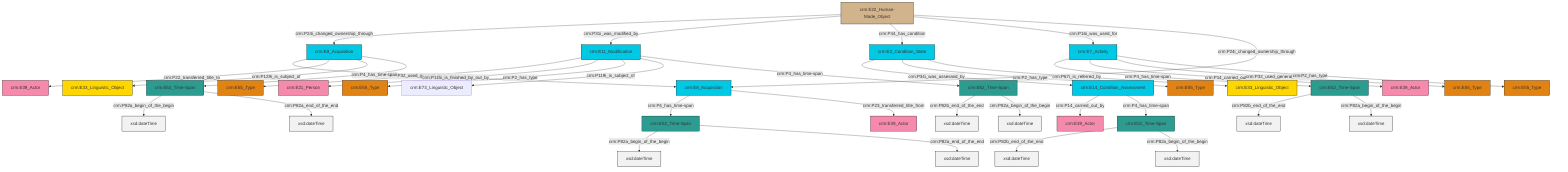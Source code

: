 graph TD
classDef Literal fill:#f2f2f2,stroke:#000000;
classDef CRM_Entity fill:#FFFFFF,stroke:#000000;
classDef Temporal_Entity fill:#00C9E6, stroke:#000000;
classDef Type fill:#E18312, stroke:#000000;
classDef Time-Span fill:#2C9C91, stroke:#000000;
classDef Appellation fill:#FFEB7F, stroke:#000000;
classDef Place fill:#008836, stroke:#000000;
classDef Persistent_Item fill:#B266B2, stroke:#000000;
classDef Conceptual_Object fill:#FFD700, stroke:#000000;
classDef Physical_Thing fill:#D2B48C, stroke:#000000;
classDef Actor fill:#f58aad, stroke:#000000;
classDef PC_Classes fill:#4ce600, stroke:#000000;
classDef Multi fill:#cccccc,stroke:#000000;

0["crm:E52_Time-Span"]:::Time-Span -->|crm:P82b_end_of_the_end| 1[xsd:dateTime]:::Literal
2["crm:E22_Human-Made_Object"]:::Physical_Thing -->|crm:P24i_changed_ownership_through| 3["crm:E8_Acquisition"]:::Temporal_Entity
6["crm:E11_Modification"]:::Temporal_Entity -->|crm:P32_used_general_technique| 7["crm:E55_Type"]:::Type
6["crm:E11_Modification"]:::Temporal_Entity -->|crm:P14_carried_out_by| 10["crm:E21_Person"]:::Actor
3["crm:E8_Acquisition"]:::Temporal_Entity -->|crm:P115i_is_finished_by| 18["crm:E8_Acquisition"]:::Temporal_Entity
2["crm:E22_Human-Made_Object"]:::Physical_Thing -->|crm:P31i_was_modified_by| 6["crm:E11_Modification"]:::Temporal_Entity
13["crm:E7_Activity"]:::Temporal_Entity -->|crm:P4_has_time-span| 4["crm:E52_Time-Span"]:::Time-Span
18["crm:E8_Acquisition"]:::Temporal_Entity -->|crm:P4_has_time-span| 29["crm:E52_Time-Span"]:::Time-Span
4["crm:E52_Time-Span"]:::Time-Span -->|crm:P82b_end_of_the_end| 30[xsd:dateTime]:::Literal
13["crm:E7_Activity"]:::Temporal_Entity -->|crm:P14_carried_out_by| 33["crm:E39_Actor"]:::Actor
11["crm:E3_Condition_State"]:::Temporal_Entity -->|crm:P34i_was_assessed_by| 27["crm:E14_Condition_Assessment"]:::Temporal_Entity
27["crm:E14_Condition_Assessment"]:::Temporal_Entity -->|crm:P14_carried_out_by| 34["crm:E39_Actor"]:::Actor
13["crm:E7_Activity"]:::Temporal_Entity -->|crm:P32_used_general_technique| 35["crm:E55_Type"]:::Type
29["crm:E52_Time-Span"]:::Time-Span -->|crm:P82a_begin_of_the_begin| 36[xsd:dateTime]:::Literal
6["crm:E11_Modification"]:::Temporal_Entity -->|crm:P2_has_type| 8["crm:E55_Type"]:::Type
24["crm:E52_Time-Span"]:::Time-Span -->|crm:P82b_end_of_the_end| 37[xsd:dateTime]:::Literal
2["crm:E22_Human-Made_Object"]:::Physical_Thing -->|crm:P44_has_condition| 11["crm:E3_Condition_State"]:::Temporal_Entity
4["crm:E52_Time-Span"]:::Time-Span -->|crm:P82a_begin_of_the_begin| 40[xsd:dateTime]:::Literal
6["crm:E11_Modification"]:::Temporal_Entity -->|crm:P119i_is_subject_of| 42["crm:E73_Linguistic_Object"]:::Default
38["crm:E52_Time-Span"]:::Time-Span -->|crm:P82a_begin_of_the_begin| 43[xsd:dateTime]:::Literal
2["crm:E22_Human-Made_Object"]:::Physical_Thing -->|crm:P16i_was_used_for| 13["crm:E7_Activity"]:::Temporal_Entity
11["crm:E3_Condition_State"]:::Temporal_Entity -->|crm:P2_has_type| 16["crm:E55_Type"]:::Type
3["crm:E8_Acquisition"]:::Temporal_Entity -->|crm:P22_transferred_title_to| 44["crm:E39_Actor"]:::Actor
3["crm:E8_Acquisition"]:::Temporal_Entity -->|crm:P129i_is_subject_of| 19["crm:E33_Linguistic_Object"]:::Conceptual_Object
38["crm:E52_Time-Span"]:::Time-Span -->|crm:P82a_end_of_the_end| 51[xsd:dateTime]:::Literal
27["crm:E14_Condition_Assessment"]:::Temporal_Entity -->|crm:P4_has_time-span| 0["crm:E52_Time-Span"]:::Time-Span
3["crm:E8_Acquisition"]:::Temporal_Entity -->|crm:P4_has_time-span| 38["crm:E52_Time-Span"]:::Time-Span
29["crm:E52_Time-Span"]:::Time-Span -->|crm:P82a_end_of_the_end| 53[xsd:dateTime]:::Literal
13["crm:E7_Activity"]:::Temporal_Entity -->|crm:P2_has_type| 31["crm:E55_Type"]:::Type
18["crm:E8_Acquisition"]:::Temporal_Entity -->|crm:P23_transferred_title_from| 47["crm:E39_Actor"]:::Actor
2["crm:E22_Human-Made_Object"]:::Physical_Thing -->|crm:P24i_changed_ownership_through| 18["crm:E8_Acquisition"]:::Temporal_Entity
0["crm:E52_Time-Span"]:::Time-Span -->|crm:P82a_begin_of_the_begin| 54[xsd:dateTime]:::Literal
11["crm:E3_Condition_State"]:::Temporal_Entity -->|crm:P67i_is_referred_by| 22["crm:E33_Linguistic_Object"]:::Conceptual_Object
24["crm:E52_Time-Span"]:::Time-Span -->|crm:P82a_begin_of_the_begin| 57[xsd:dateTime]:::Literal
6["crm:E11_Modification"]:::Temporal_Entity -->|crm:P4_has_time-span| 24["crm:E52_Time-Span"]:::Time-Span